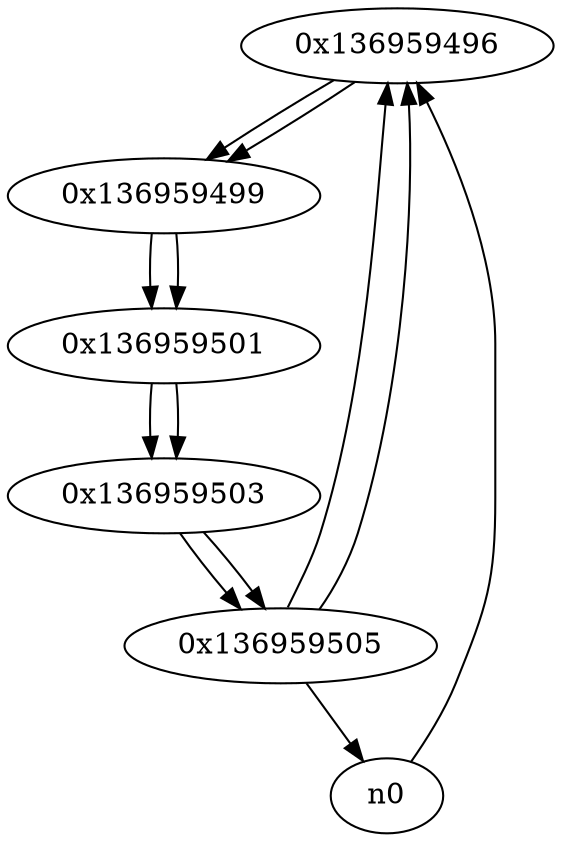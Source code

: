digraph G{
/* nodes */
  n1 [label="0x136959496"]
  n2 [label="0x136959499"]
  n3 [label="0x136959501"]
  n4 [label="0x136959503"]
  n5 [label="0x136959505"]
/* edges */
n1 -> n2;
n5 -> n1;
n0 -> n1;
n2 -> n3;
n1 -> n2;
n3 -> n4;
n2 -> n3;
n4 -> n5;
n3 -> n4;
n5 -> n1;
n5 -> n0;
n4 -> n5;
}
